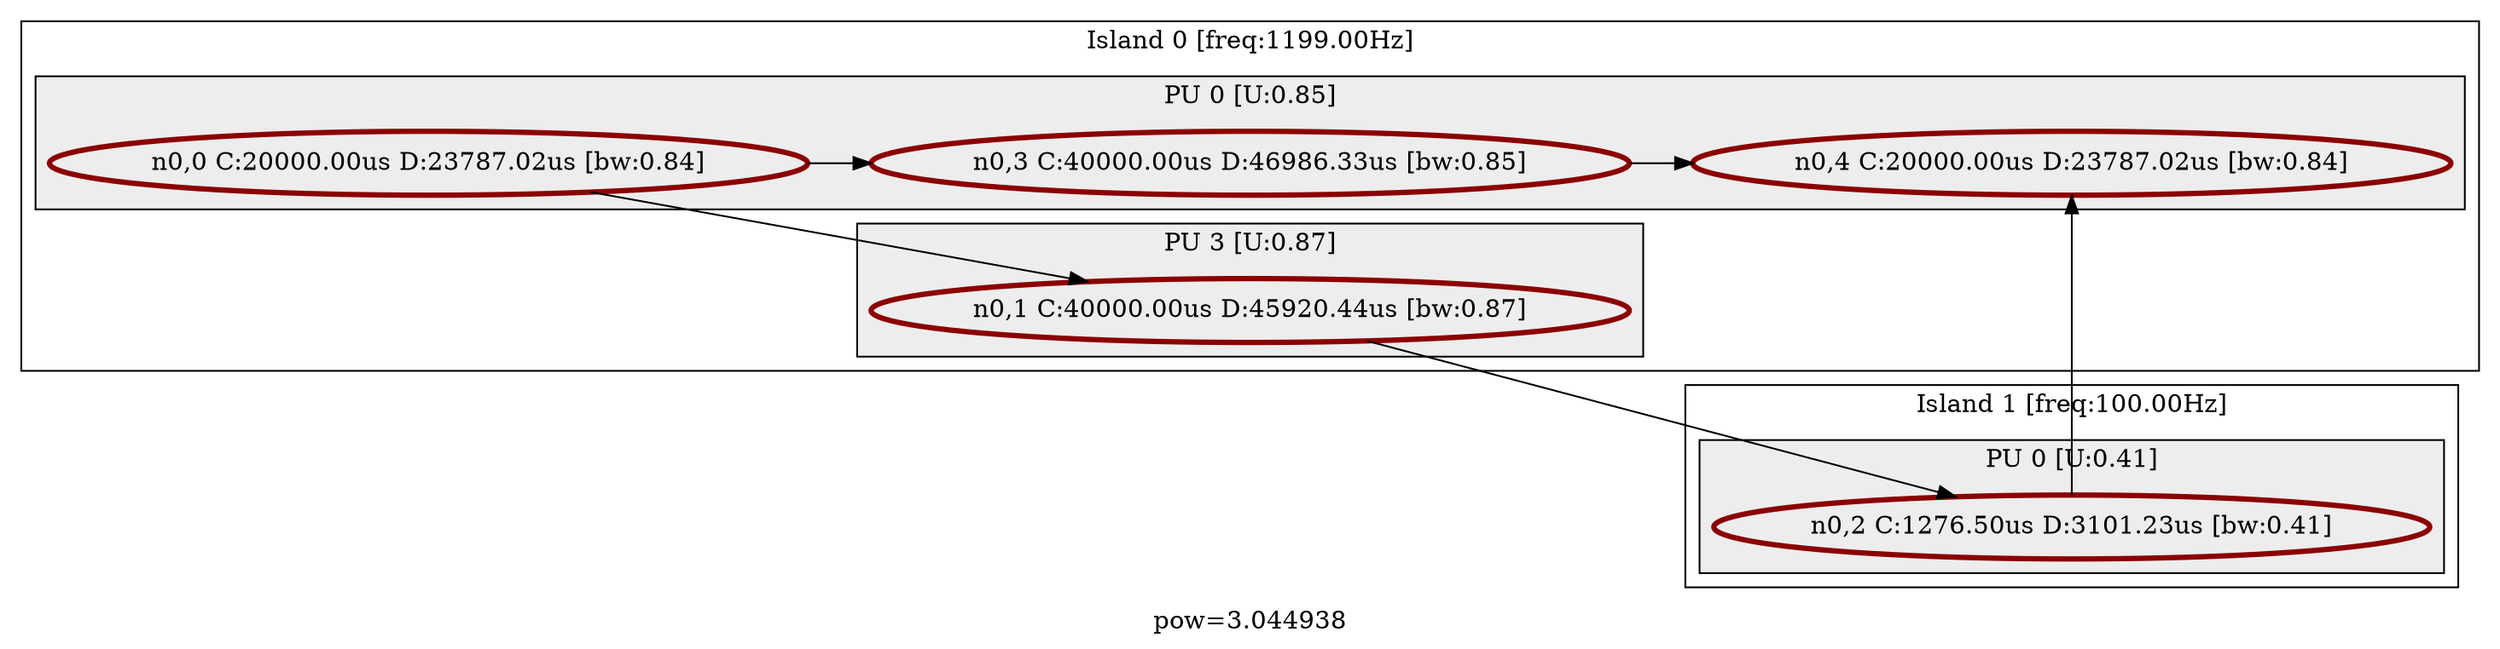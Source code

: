 digraph G {
  rankdir=LR;
  label="pow=3.044938"
  subgraph cluster_island_0 {
    label="Island 0 [freq:1199.00Hz]";
    subgraph cluster_pu_0 {
      label="PU 0 [U:0.85]";
      bgcolor=gray93;
      n_0_0 [ label="n0,0 C:20000.00us D:23787.02us [bw:0.84]", color=darkred, penwidth=3 ];
      n_0_3 [ label="n0,3 C:40000.00us D:46986.33us [bw:0.85]", color=darkred, penwidth=3 ];
      n_0_4 [ label="n0,4 C:20000.00us D:23787.02us [bw:0.84]", color=darkred, penwidth=3 ];
    }
    subgraph cluster_pu_1 {
      label="PU 1 [U:0.00]";
      bgcolor=gray93;
    }
    subgraph cluster_pu_2 {
      label="PU 2 [U:0.00]";
      bgcolor=gray93;
    }
    subgraph cluster_pu_3 {
      label="PU 3 [U:0.87]";
      bgcolor=gray93;
      n_0_1 [ label="n0,1 C:40000.00us D:45920.44us [bw:0.87]", color=darkred, penwidth=3 ];
    }
  }
  subgraph cluster_island_1 {
    label="Island 1 [freq:100.00Hz]";
    subgraph cluster_pu_0 {
      label="PU 0 [U:0.41]";
      bgcolor=gray93;
      n_0_2 [ label="n0,2 C:1276.50us D:3101.23us [bw:0.41]", color=darkred, penwidth=3 ];
    }
  }
  n_0_0 -> n_0_1
  n_0_0 -> n_0_3
  n_0_1 -> n_0_2
  n_0_2 -> n_0_4
  n_0_3 -> n_0_4
}
